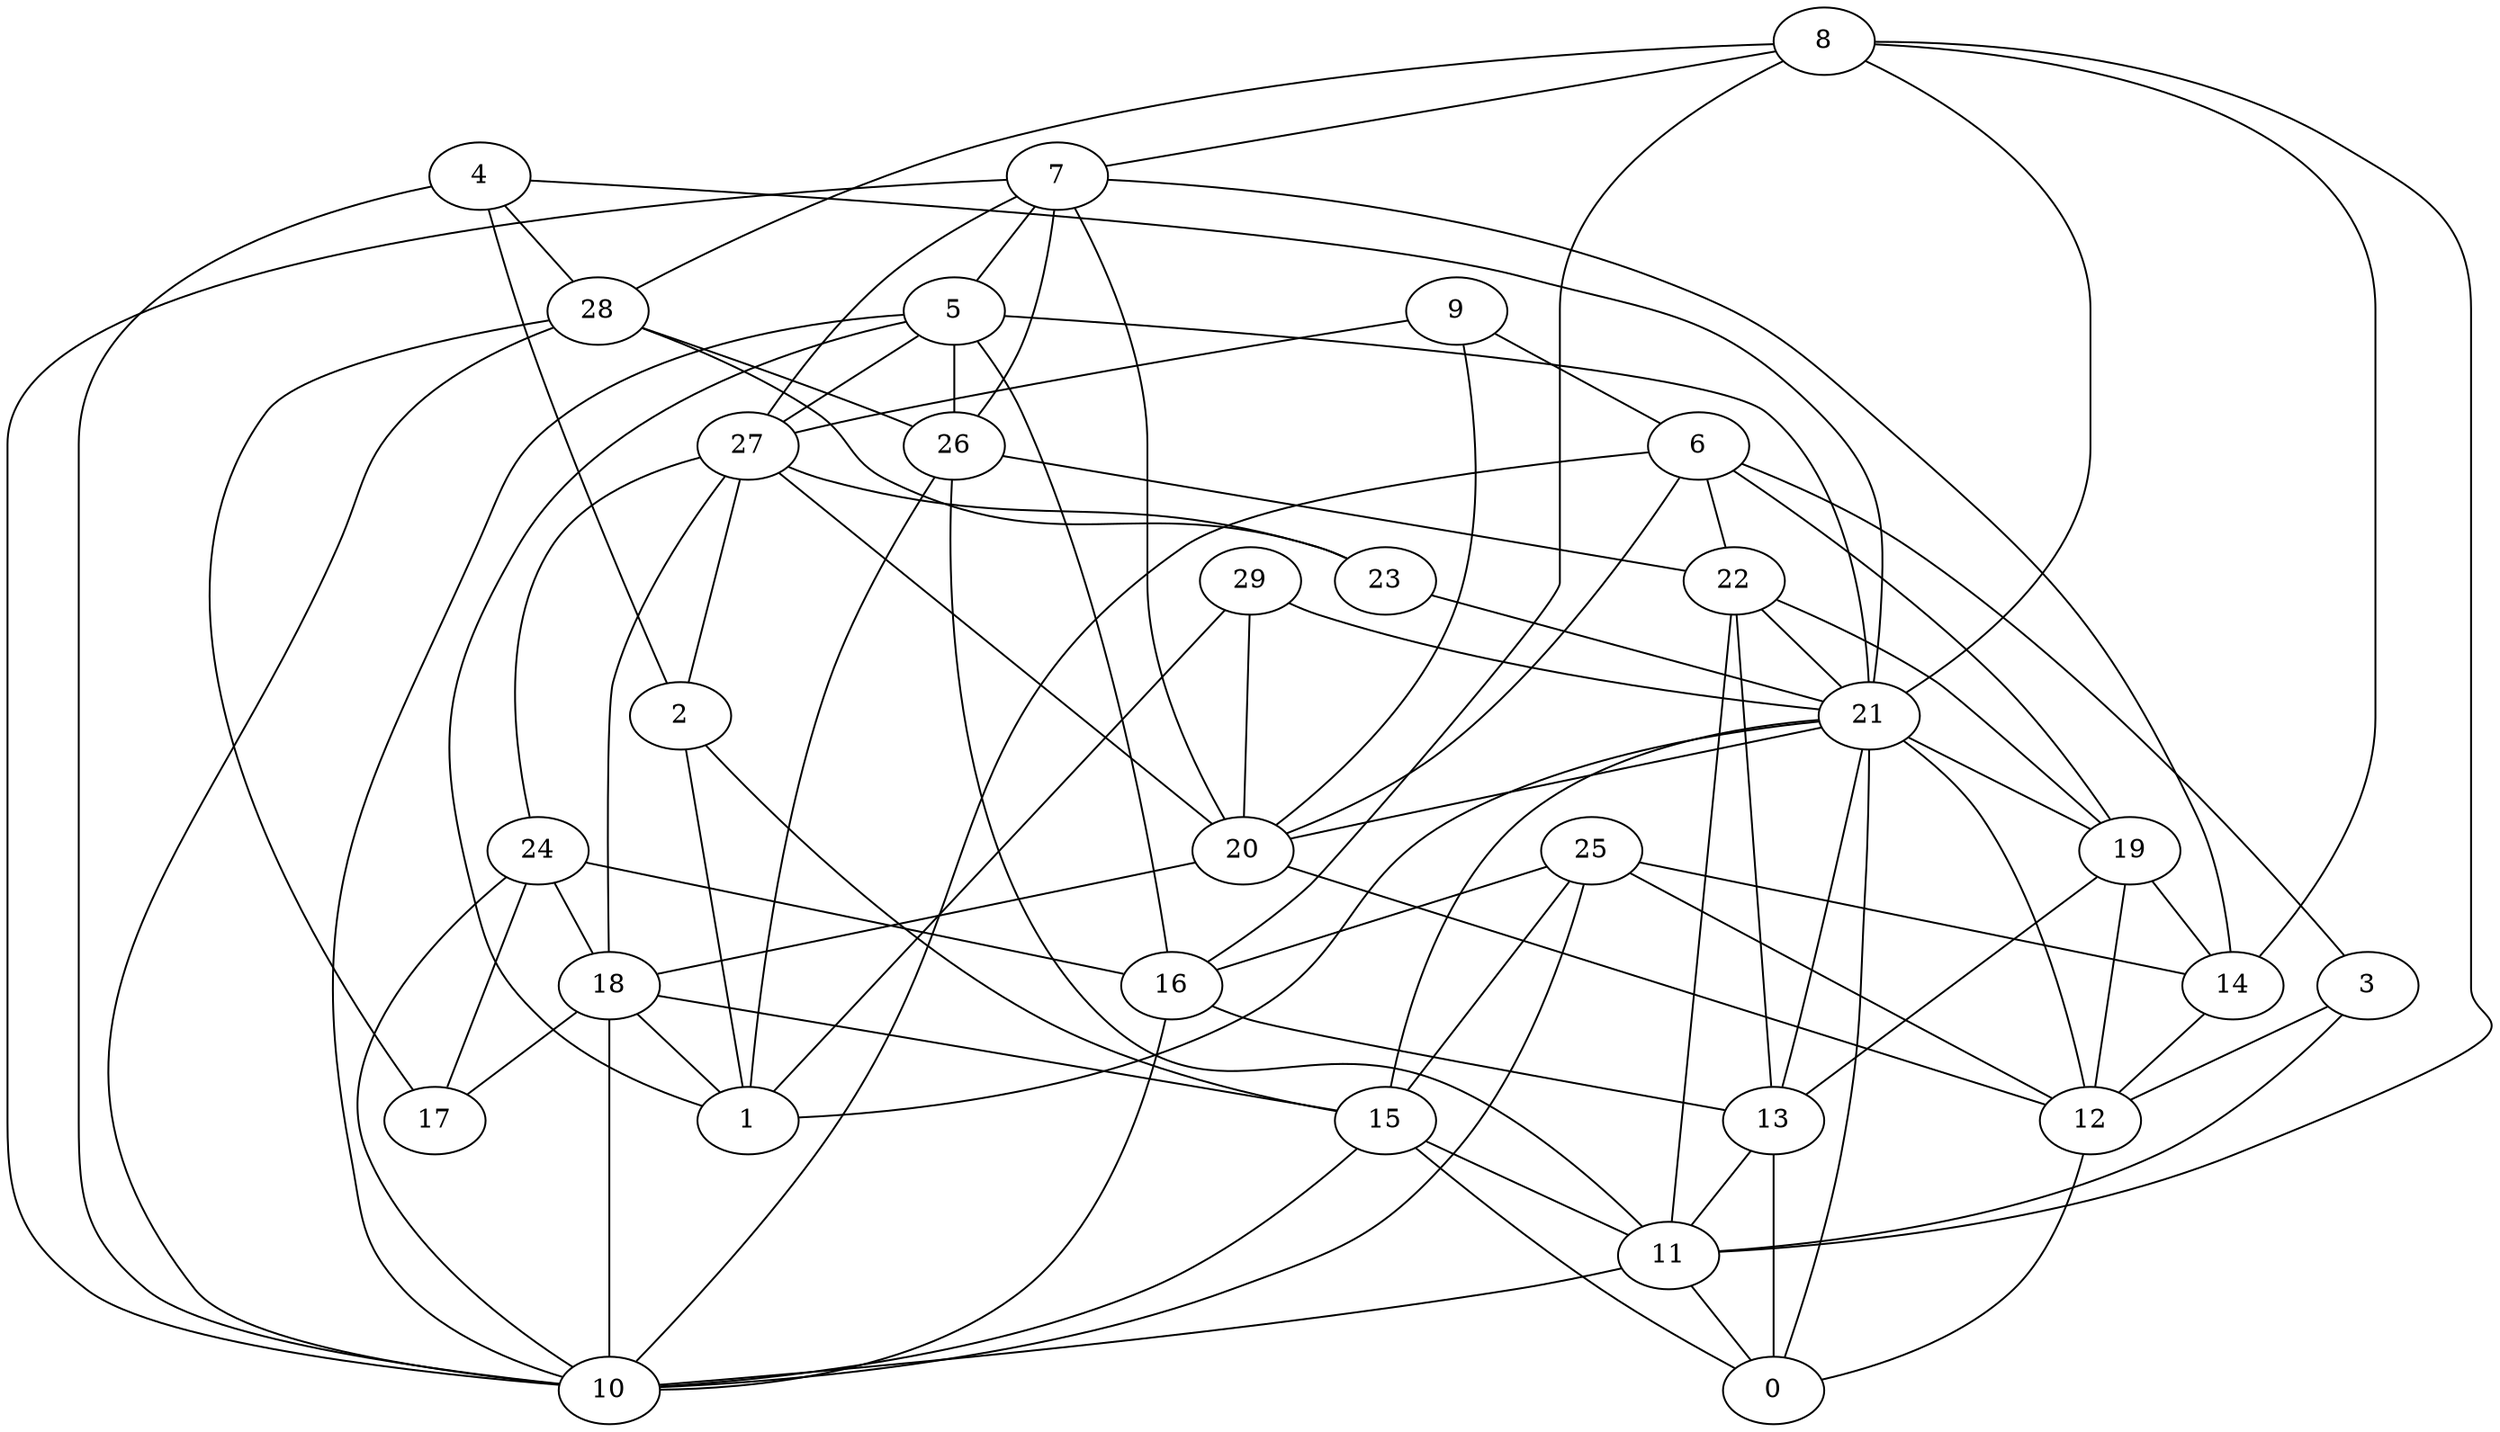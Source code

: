 digraph GG_graph {

subgraph G_graph {
edge [color = black]
"27" -> "20" [dir = none]
"27" -> "2" [dir = none]
"4" -> "2" [dir = none]
"4" -> "21" [dir = none]
"4" -> "10" [dir = none]
"19" -> "12" [dir = none]
"19" -> "14" [dir = none]
"18" -> "1" [dir = none]
"18" -> "10" [dir = none]
"11" -> "0" [dir = none]
"6" -> "20" [dir = none]
"6" -> "19" [dir = none]
"3" -> "11" [dir = none]
"3" -> "12" [dir = none]
"16" -> "10" [dir = none]
"16" -> "13" [dir = none]
"20" -> "12" [dir = none]
"15" -> "10" [dir = none]
"15" -> "11" [dir = none]
"29" -> "1" [dir = none]
"29" -> "20" [dir = none]
"7" -> "5" [dir = none]
"7" -> "10" [dir = none]
"7" -> "14" [dir = none]
"7" -> "20" [dir = none]
"28" -> "10" [dir = none]
"28" -> "23" [dir = none]
"28" -> "17" [dir = none]
"5" -> "27" [dir = none]
"5" -> "21" [dir = none]
"5" -> "1" [dir = none]
"5" -> "26" [dir = none]
"26" -> "22" [dir = none]
"26" -> "11" [dir = none]
"26" -> "1" [dir = none]
"22" -> "13" [dir = none]
"22" -> "19" [dir = none]
"9" -> "27" [dir = none]
"9" -> "6" [dir = none]
"8" -> "14" [dir = none]
"8" -> "16" [dir = none]
"8" -> "28" [dir = none]
"8" -> "11" [dir = none]
"8" -> "21" [dir = none]
"21" -> "19" [dir = none]
"21" -> "1" [dir = none]
"21" -> "15" [dir = none]
"21" -> "0" [dir = none]
"21" -> "12" [dir = none]
"21" -> "20" [dir = none]
"23" -> "21" [dir = none]
"24" -> "17" [dir = none]
"24" -> "10" [dir = none]
"24" -> "16" [dir = none]
"2" -> "15" [dir = none]
"2" -> "1" [dir = none]
"25" -> "10" [dir = none]
"25" -> "16" [dir = none]
"13" -> "0" [dir = none]
"25" -> "15" [dir = none]
"4" -> "28" [dir = none]
"6" -> "22" [dir = none]
"12" -> "0" [dir = none]
"25" -> "14" [dir = none]
"7" -> "27" [dir = none]
"9" -> "20" [dir = none]
"5" -> "16" [dir = none]
"24" -> "18" [dir = none]
"29" -> "21" [dir = none]
"6" -> "10" [dir = none]
"11" -> "10" [dir = none]
"18" -> "15" [dir = none]
"25" -> "12" [dir = none]
"27" -> "23" [dir = none]
"14" -> "12" [dir = none]
"6" -> "3" [dir = none]
"8" -> "7" [dir = none]
"19" -> "13" [dir = none]
"28" -> "26" [dir = none]
"18" -> "17" [dir = none]
"5" -> "10" [dir = none]
"22" -> "21" [dir = none]
"21" -> "13" [dir = none]
"22" -> "11" [dir = none]
"27" -> "24" [dir = none]
"7" -> "26" [dir = none]
"15" -> "0" [dir = none]
"27" -> "18" [dir = none]
"13" -> "11" [dir = none]
"20" -> "18" [dir = none]
}

}
